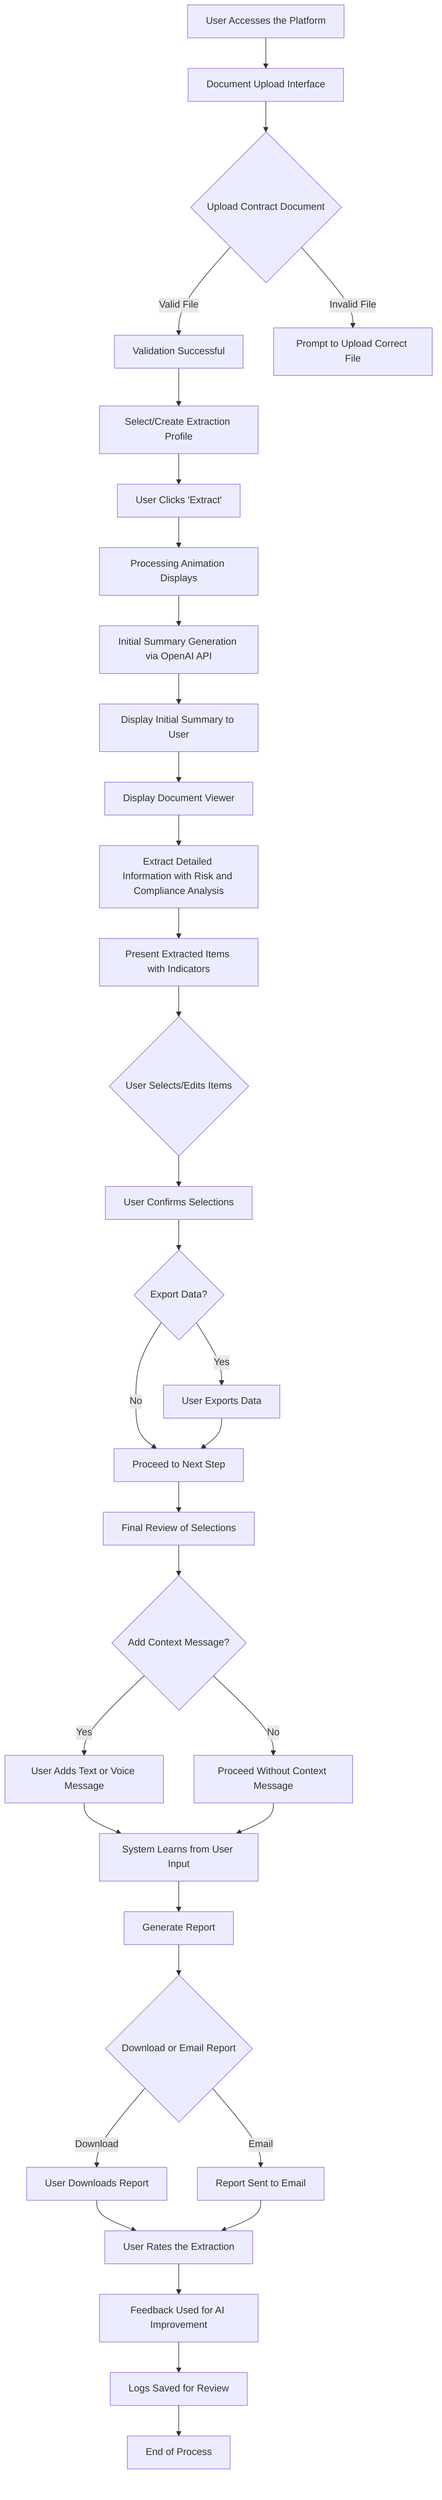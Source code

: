 graph TD
    A[User Accesses the Platform] --> B[Document Upload Interface]
    B --> C{Upload Contract Document}
    C -->|Valid File| D[Validation Successful]
    C -->|Invalid File| E[Prompt to Upload Correct File]
    D --> F[Select/Create Extraction Profile]
    F --> G[User Clicks 'Extract']
    G --> H[Processing Animation Displays]
    H --> I[Initial Summary Generation via OpenAI API]
    I --> J[Display Initial Summary to User]
    J --> K[Display Document Viewer]
    K --> L[Extract Detailed Information with Risk and Compliance Analysis]
    L --> M[Present Extracted Items with Indicators]
    M --> N{User Selects/Edits Items}
    N --> O[User Confirms Selections]
    O --> P{Export Data?}
    P -->|Yes| Q[User Exports Data]
    P -->|No| R[Proceed to Next Step]
    Q --> R
    R --> S[Final Review of Selections]
    S --> T{Add Context Message?}
    T -->|Yes| U[User Adds Text or Voice Message]
    T -->|No| V[Proceed Without Context Message]
    U --> W[System Learns from User Input]
    V --> W
    W --> X[Generate Report]
    X --> Y{Download or Email Report}
    Y -->|Download| Z[User Downloads Report]
    Y -->|Email| AA[Report Sent to Email]
    Z --> AB[User Rates the Extraction]
    AA --> AB
    AB --> AC[Feedback Used for AI Improvement]
    AC --> AD[Logs Saved for Review]
    AD --> AE[End of Process]